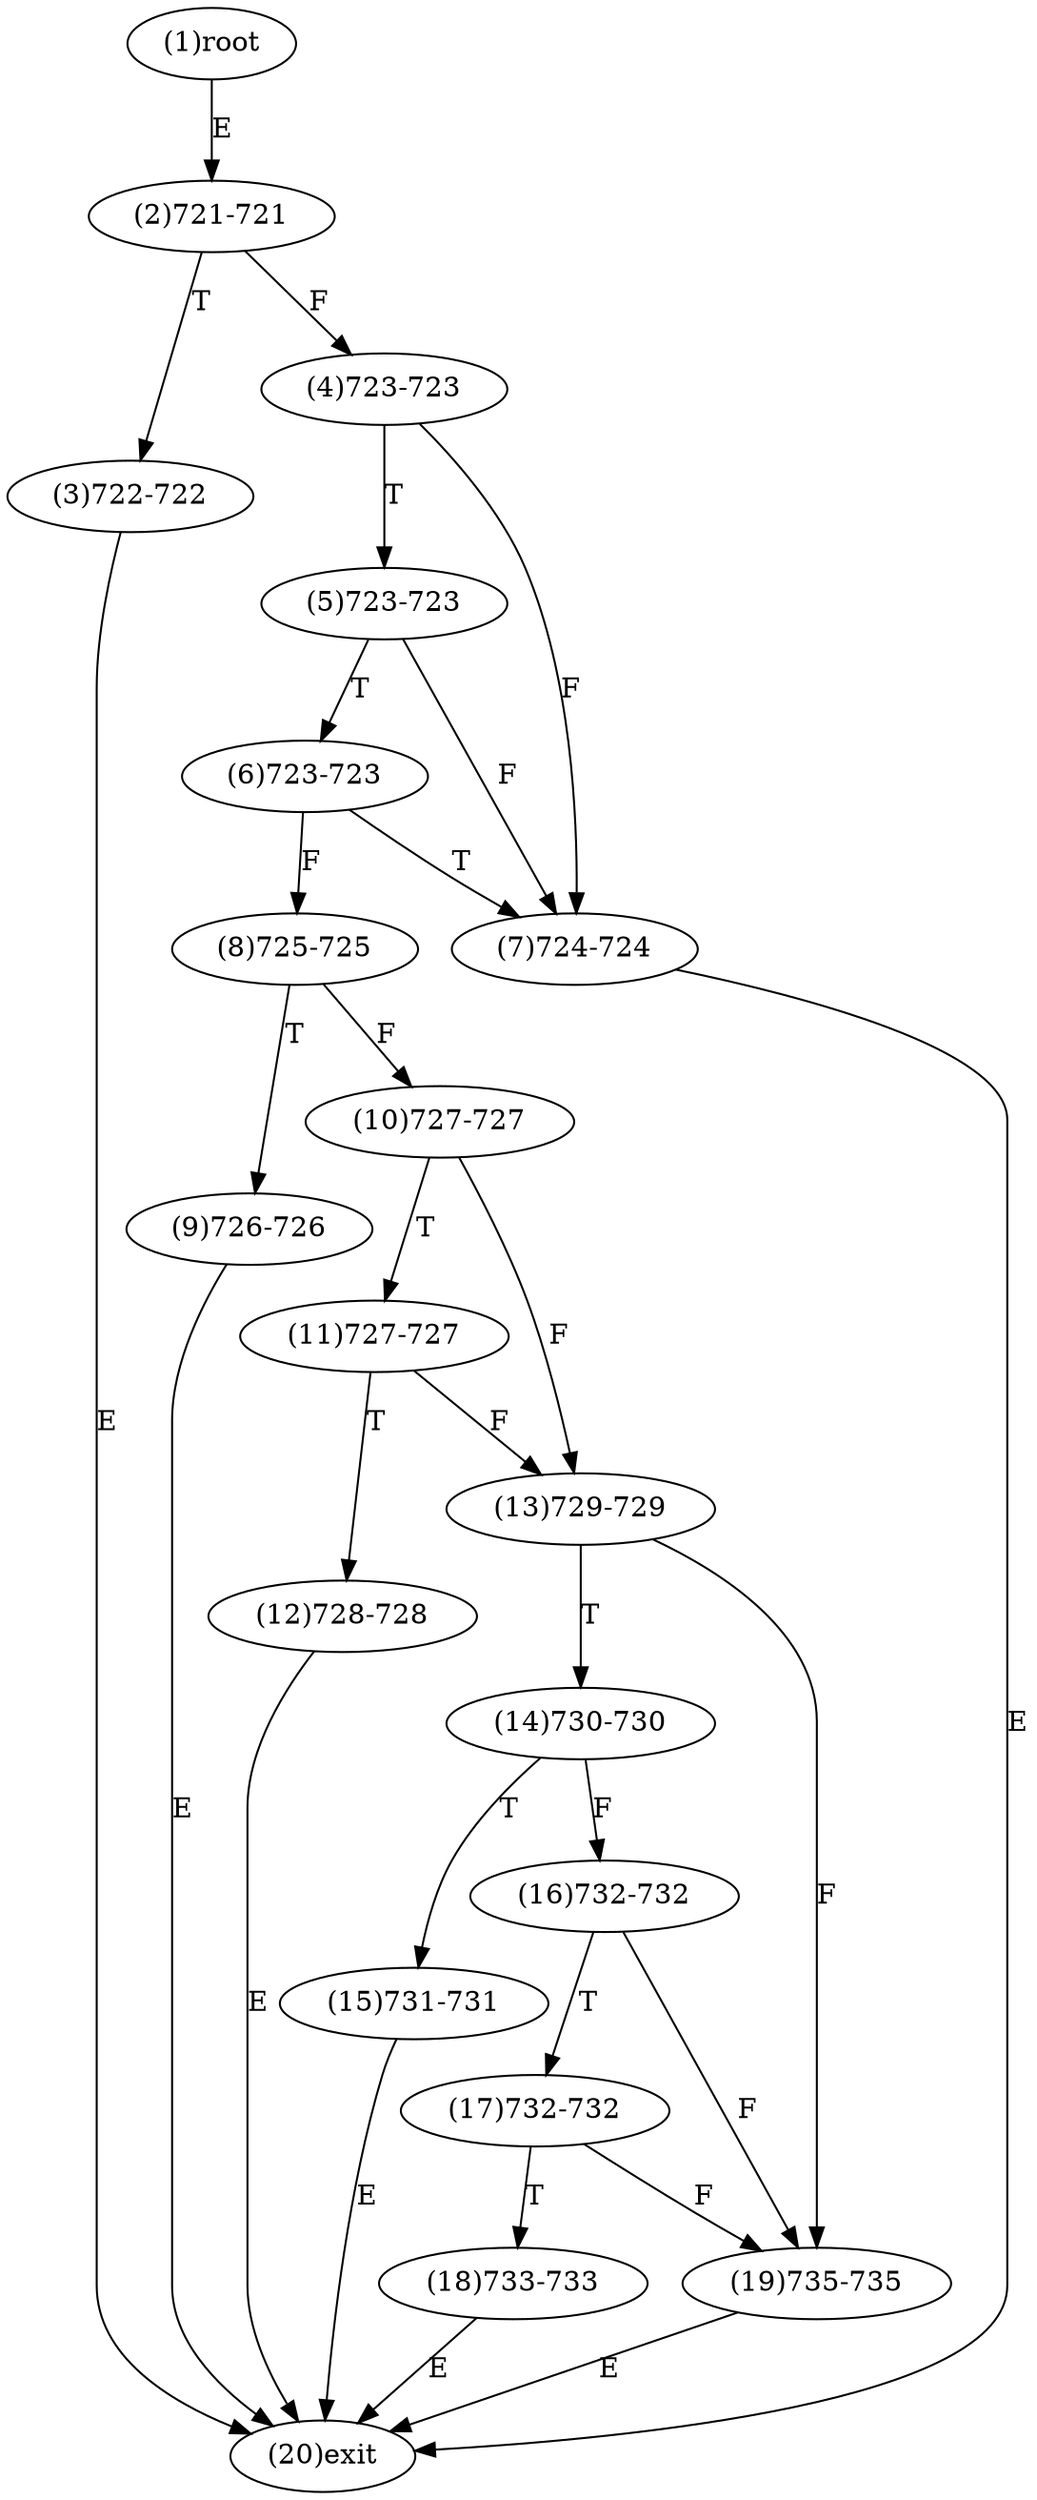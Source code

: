 digraph "" { 
1[ label="(1)root"];
2[ label="(2)721-721"];
3[ label="(3)722-722"];
4[ label="(4)723-723"];
5[ label="(5)723-723"];
6[ label="(6)723-723"];
7[ label="(7)724-724"];
8[ label="(8)725-725"];
9[ label="(9)726-726"];
10[ label="(10)727-727"];
11[ label="(11)727-727"];
12[ label="(12)728-728"];
13[ label="(13)729-729"];
14[ label="(14)730-730"];
15[ label="(15)731-731"];
17[ label="(17)732-732"];
16[ label="(16)732-732"];
19[ label="(19)735-735"];
18[ label="(18)733-733"];
20[ label="(20)exit"];
1->2[ label="E"];
2->4[ label="F"];
2->3[ label="T"];
3->20[ label="E"];
4->7[ label="F"];
4->5[ label="T"];
5->7[ label="F"];
5->6[ label="T"];
6->8[ label="F"];
6->7[ label="T"];
7->20[ label="E"];
8->10[ label="F"];
8->9[ label="T"];
9->20[ label="E"];
10->13[ label="F"];
10->11[ label="T"];
11->13[ label="F"];
11->12[ label="T"];
12->20[ label="E"];
13->19[ label="F"];
13->14[ label="T"];
14->16[ label="F"];
14->15[ label="T"];
15->20[ label="E"];
16->19[ label="F"];
16->17[ label="T"];
17->19[ label="F"];
17->18[ label="T"];
18->20[ label="E"];
19->20[ label="E"];
}